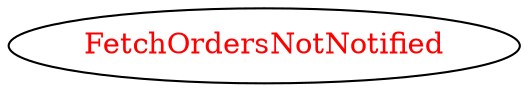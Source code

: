 digraph dependencyGraph {
 concentrate=true;
 ranksep="2.0";
 rankdir="LR"; 
 splines="ortho";
"FetchOrdersNotNotified" [fontcolor="red"];
}
